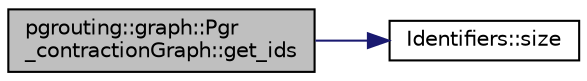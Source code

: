 digraph "pgrouting::graph::Pgr_contractionGraph::get_ids"
{
  edge [fontname="Helvetica",fontsize="10",labelfontname="Helvetica",labelfontsize="10"];
  node [fontname="Helvetica",fontsize="10",shape=record];
  rankdir="LR";
  Node1 [label="pgrouting::graph::Pgr\l_contractionGraph::get_ids",height=0.2,width=0.4,color="black", fillcolor="grey75", style="filled" fontcolor="black"];
  Node1 -> Node2 [color="midnightblue",fontsize="10",style="solid",fontname="Helvetica"];
  Node2 [label="Identifiers::size",height=0.2,width=0.4,color="black", fillcolor="white", style="filled",URL="$classIdentifiers.html#a17cdab4d4ac56ffbea0c6bf1a19b0f47"];
}
